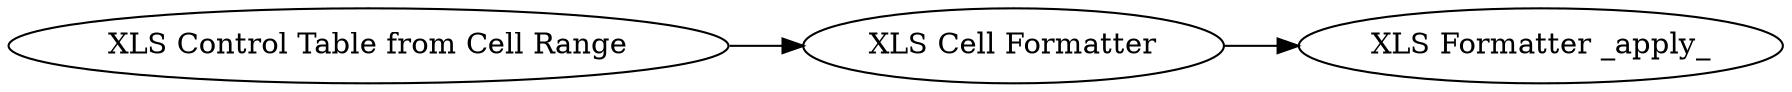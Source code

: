 digraph {
	16 [label="XLS Formatter _apply_"]
	23 [label="XLS Cell Formatter"]
	24 [label="XLS Control Table from Cell Range"]
	23 -> 16
	24 -> 23
	rankdir=LR
}
